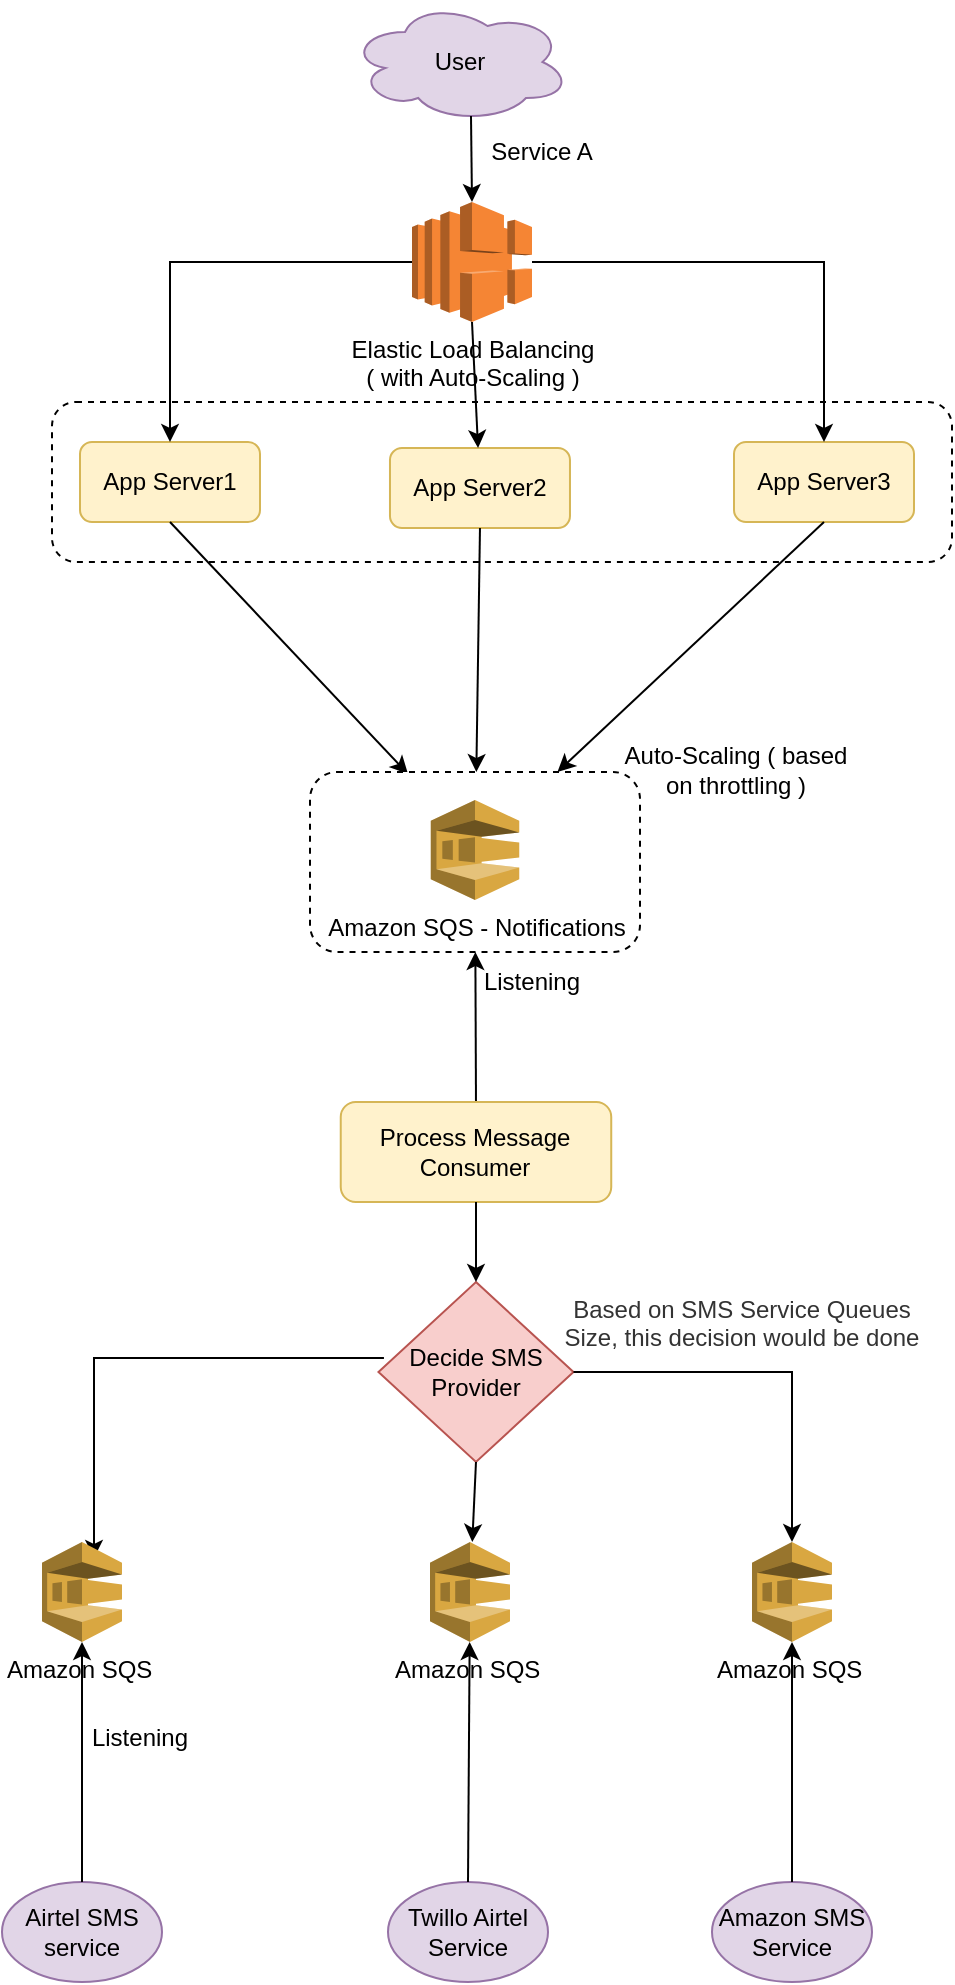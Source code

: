 <mxfile version="20.3.3" type="github">
  <diagram id="hSpV1MgLl40jB2ClibWX" name="Page-1">
    <mxGraphModel dx="946" dy="526" grid="1" gridSize="10" guides="1" tooltips="1" connect="1" arrows="1" fold="1" page="1" pageScale="1" pageWidth="850" pageHeight="1100" math="0" shadow="0">
      <root>
        <mxCell id="0" />
        <mxCell id="1" parent="0" />
        <mxCell id="XWJMHJDdhMRQOgqJG1MP-1" value="" style="rounded=1;whiteSpace=wrap;html=1;dashed=1;" vertex="1" parent="1">
          <mxGeometry x="180" y="220" width="450" height="80" as="geometry" />
        </mxCell>
        <mxCell id="RC4oqEELy3gwianFtOuK-1" value="User" style="ellipse;shape=cloud;whiteSpace=wrap;html=1;fillColor=#e1d5e7;strokeColor=#9673a6;" parent="1" vertex="1">
          <mxGeometry x="329" y="20" width="110" height="60" as="geometry" />
        </mxCell>
        <mxCell id="RC4oqEELy3gwianFtOuK-3" value="App Server1" style="rounded=1;whiteSpace=wrap;html=1;fillColor=#fff2cc;strokeColor=#d6b656;" parent="1" vertex="1">
          <mxGeometry x="194" y="240" width="90" height="40" as="geometry" />
        </mxCell>
        <mxCell id="RC4oqEELy3gwianFtOuK-5" value="" style="endArrow=classic;html=1;rounded=0;entryX=0.5;entryY=0;entryDx=0;entryDy=0;edgeStyle=orthogonalEdgeStyle;" parent="1" source="SCMvMcW7dWXdQyEaetod-3" target="RC4oqEELy3gwianFtOuK-3" edge="1">
          <mxGeometry width="50" height="50" relative="1" as="geometry">
            <mxPoint x="352.5" y="150" as="sourcePoint" />
            <mxPoint x="430" y="190" as="targetPoint" />
          </mxGeometry>
        </mxCell>
        <mxCell id="RC4oqEELy3gwianFtOuK-6" value="" style="endArrow=classic;html=1;rounded=0;exitX=0.55;exitY=0.95;exitDx=0;exitDy=0;exitPerimeter=0;entryX=0.5;entryY=0;entryDx=0;entryDy=0;entryPerimeter=0;" parent="1" source="RC4oqEELy3gwianFtOuK-1" target="SCMvMcW7dWXdQyEaetod-3" edge="1">
          <mxGeometry width="50" height="50" relative="1" as="geometry">
            <mxPoint x="380" y="240" as="sourcePoint" />
            <mxPoint x="393.673" y="111.249" as="targetPoint" />
          </mxGeometry>
        </mxCell>
        <mxCell id="RC4oqEELy3gwianFtOuK-7" value="App Server2" style="rounded=1;whiteSpace=wrap;html=1;fillColor=#fff2cc;strokeColor=#d6b656;" parent="1" vertex="1">
          <mxGeometry x="348.99" y="243" width="90" height="40" as="geometry" />
        </mxCell>
        <mxCell id="RC4oqEELy3gwianFtOuK-8" value="" style="endArrow=classic;html=1;rounded=0;exitX=0.5;exitY=1;exitDx=0;exitDy=0;exitPerimeter=0;" parent="1" source="SCMvMcW7dWXdQyEaetod-3" target="RC4oqEELy3gwianFtOuK-7" edge="1">
          <mxGeometry width="50" height="50" relative="1" as="geometry">
            <mxPoint x="395" y="190" as="sourcePoint" />
            <mxPoint x="430" y="190" as="targetPoint" />
          </mxGeometry>
        </mxCell>
        <mxCell id="RC4oqEELy3gwianFtOuK-9" value="App Server3" style="rounded=1;whiteSpace=wrap;html=1;fillColor=#fff2cc;strokeColor=#d6b656;" parent="1" vertex="1">
          <mxGeometry x="521" y="240" width="90" height="40" as="geometry" />
        </mxCell>
        <mxCell id="RC4oqEELy3gwianFtOuK-10" value="" style="endArrow=classic;html=1;rounded=0;entryX=0.5;entryY=0;entryDx=0;entryDy=0;edgeStyle=orthogonalEdgeStyle;" parent="1" source="SCMvMcW7dWXdQyEaetod-3" target="RC4oqEELy3gwianFtOuK-9" edge="1">
          <mxGeometry width="50" height="50" relative="1" as="geometry">
            <mxPoint x="437.5" y="150" as="sourcePoint" />
            <mxPoint x="430" y="190" as="targetPoint" />
          </mxGeometry>
        </mxCell>
        <mxCell id="RC4oqEELy3gwianFtOuK-12" value="Airtel SMS service" style="ellipse;whiteSpace=wrap;html=1;fillColor=#e1d5e7;strokeColor=#9673a6;" parent="1" vertex="1">
          <mxGeometry x="155" y="960" width="80" height="50" as="geometry" />
        </mxCell>
        <mxCell id="RC4oqEELy3gwianFtOuK-13" value="Twillo Airtel Service" style="ellipse;whiteSpace=wrap;html=1;fillColor=#e1d5e7;strokeColor=#9673a6;" parent="1" vertex="1">
          <mxGeometry x="348" y="960" width="80" height="50" as="geometry" />
        </mxCell>
        <mxCell id="RC4oqEELy3gwianFtOuK-14" value="" style="endArrow=classic;html=1;rounded=0;exitX=0.5;exitY=1;exitDx=0;exitDy=0;entryX=0.297;entryY=0.011;entryDx=0;entryDy=0;entryPerimeter=0;" parent="1" source="RC4oqEELy3gwianFtOuK-3" target="RC4oqEELy3gwianFtOuK-19" edge="1">
          <mxGeometry width="50" height="50" relative="1" as="geometry">
            <mxPoint x="380" y="450" as="sourcePoint" />
            <mxPoint x="364" y="365" as="targetPoint" />
          </mxGeometry>
        </mxCell>
        <mxCell id="RC4oqEELy3gwianFtOuK-15" value="" style="endArrow=classic;html=1;rounded=0;exitX=0.5;exitY=1;exitDx=0;exitDy=0;" parent="1" source="RC4oqEELy3gwianFtOuK-7" target="RC4oqEELy3gwianFtOuK-19" edge="1">
          <mxGeometry width="50" height="50" relative="1" as="geometry">
            <mxPoint x="249" y="280" as="sourcePoint" />
            <mxPoint x="394" y="400" as="targetPoint" />
          </mxGeometry>
        </mxCell>
        <mxCell id="RC4oqEELy3gwianFtOuK-16" value="" style="endArrow=classic;html=1;rounded=0;exitX=0.5;exitY=1;exitDx=0;exitDy=0;entryX=0.75;entryY=0;entryDx=0;entryDy=0;" parent="1" source="RC4oqEELy3gwianFtOuK-9" target="RC4oqEELy3gwianFtOuK-19" edge="1">
          <mxGeometry width="50" height="50" relative="1" as="geometry">
            <mxPoint x="404" y="280" as="sourcePoint" />
            <mxPoint x="424" y="365" as="targetPoint" />
          </mxGeometry>
        </mxCell>
        <mxCell id="RC4oqEELy3gwianFtOuK-19" value="" style="rounded=1;whiteSpace=wrap;html=1;dashed=1;" parent="1" vertex="1">
          <mxGeometry x="309" y="405" width="165" height="90" as="geometry" />
        </mxCell>
        <mxCell id="RC4oqEELy3gwianFtOuK-25" value="" style="endArrow=classic;html=1;rounded=0;exitX=0.5;exitY=0;exitDx=0;exitDy=0;" parent="1" source="RC4oqEELy3gwianFtOuK-27" target="RC4oqEELy3gwianFtOuK-19" edge="1">
          <mxGeometry width="50" height="50" relative="1" as="geometry">
            <mxPoint x="300" y="570" as="sourcePoint" />
            <mxPoint x="430" y="560" as="targetPoint" />
          </mxGeometry>
        </mxCell>
        <mxCell id="RC4oqEELy3gwianFtOuK-27" value="Process Message Consumer" style="rounded=1;whiteSpace=wrap;html=1;fillColor=#fff2cc;strokeColor=#d6b656;" parent="1" vertex="1">
          <mxGeometry x="324.37" y="570" width="135.25" height="50" as="geometry" />
        </mxCell>
        <mxCell id="RC4oqEELy3gwianFtOuK-29" value="" style="endArrow=classic;html=1;rounded=0;exitX=0.028;exitY=0.422;exitDx=0;exitDy=0;edgeStyle=orthogonalEdgeStyle;exitPerimeter=0;entryX=0.65;entryY=0.16;entryDx=0;entryDy=0;entryPerimeter=0;" parent="1" source="RC4oqEELy3gwianFtOuK-33" target="SCMvMcW7dWXdQyEaetod-10" edge="1">
          <mxGeometry width="50" height="50" relative="1" as="geometry">
            <mxPoint x="380" y="730" as="sourcePoint" />
            <mxPoint x="195" y="790" as="targetPoint" />
          </mxGeometry>
        </mxCell>
        <mxCell id="RC4oqEELy3gwianFtOuK-33" value="Decide SMS Provider" style="rhombus;whiteSpace=wrap;html=1;fillColor=#f8cecc;strokeColor=#b85450;" parent="1" vertex="1">
          <mxGeometry x="343.24" y="660" width="97.5" height="90" as="geometry" />
        </mxCell>
        <mxCell id="RC4oqEELy3gwianFtOuK-34" value="" style="endArrow=classic;html=1;rounded=0;exitX=0.5;exitY=1;exitDx=0;exitDy=0;entryX=0.5;entryY=0;entryDx=0;entryDy=0;" parent="1" source="RC4oqEELy3gwianFtOuK-27" target="RC4oqEELy3gwianFtOuK-33" edge="1">
          <mxGeometry width="50" height="50" relative="1" as="geometry">
            <mxPoint x="380" y="800" as="sourcePoint" />
            <mxPoint x="430" y="750" as="targetPoint" />
          </mxGeometry>
        </mxCell>
        <mxCell id="RC4oqEELy3gwianFtOuK-35" value="" style="endArrow=classic;html=1;rounded=0;exitX=0.5;exitY=1;exitDx=0;exitDy=0;" parent="1" source="RC4oqEELy3gwianFtOuK-33" target="SCMvMcW7dWXdQyEaetod-9" edge="1">
          <mxGeometry width="50" height="50" relative="1" as="geometry">
            <mxPoint x="380" y="750" as="sourcePoint" />
            <mxPoint x="389.535" y="790" as="targetPoint" />
          </mxGeometry>
        </mxCell>
        <mxCell id="RC4oqEELy3gwianFtOuK-37" value="" style="endArrow=classic;html=1;rounded=0;exitX=1;exitY=0.5;exitDx=0;exitDy=0;edgeStyle=orthogonalEdgeStyle;" parent="1" source="RC4oqEELy3gwianFtOuK-33" target="SCMvMcW7dWXdQyEaetod-8" edge="1">
          <mxGeometry width="50" height="50" relative="1" as="geometry">
            <mxPoint x="380" y="870" as="sourcePoint" />
            <mxPoint x="555" y="790" as="targetPoint" />
          </mxGeometry>
        </mxCell>
        <mxCell id="RC4oqEELy3gwianFtOuK-38" value="" style="endArrow=classic;html=1;rounded=0;exitX=0.5;exitY=0;exitDx=0;exitDy=0;entryX=0.5;entryY=1;entryDx=0;entryDy=0;entryPerimeter=0;" parent="1" source="RC4oqEELy3gwianFtOuK-12" edge="1">
          <mxGeometry width="50" height="50" relative="1" as="geometry">
            <mxPoint x="380" y="910" as="sourcePoint" />
            <mxPoint x="195" y="840" as="targetPoint" />
          </mxGeometry>
        </mxCell>
        <mxCell id="RC4oqEELy3gwianFtOuK-40" value="" style="endArrow=classic;html=1;rounded=0;exitX=0.5;exitY=0;exitDx=0;exitDy=0;" parent="1" source="RC4oqEELy3gwianFtOuK-13" target="SCMvMcW7dWXdQyEaetod-9" edge="1">
          <mxGeometry width="50" height="50" relative="1" as="geometry">
            <mxPoint x="380" y="910" as="sourcePoint" />
            <mxPoint x="388" y="840" as="targetPoint" />
          </mxGeometry>
        </mxCell>
        <mxCell id="RC4oqEELy3gwianFtOuK-41" value="Amazon SMS Service" style="ellipse;whiteSpace=wrap;html=1;fillColor=#e1d5e7;strokeColor=#9673a6;" parent="1" vertex="1">
          <mxGeometry x="510" y="960" width="80" height="50" as="geometry" />
        </mxCell>
        <mxCell id="RC4oqEELy3gwianFtOuK-42" value="" style="endArrow=classic;html=1;rounded=0;" parent="1" source="RC4oqEELy3gwianFtOuK-41" target="SCMvMcW7dWXdQyEaetod-8" edge="1">
          <mxGeometry width="50" height="50" relative="1" as="geometry">
            <mxPoint x="550" y="950" as="sourcePoint" />
            <mxPoint x="555" y="840" as="targetPoint" />
          </mxGeometry>
        </mxCell>
        <mxCell id="hsocOPPATjzEpRB6f7Aq-1" value="Listening" style="text;html=1;strokeColor=none;fillColor=none;align=center;verticalAlign=middle;whiteSpace=wrap;rounded=0;" parent="1" vertex="1">
          <mxGeometry x="194" y="873" width="60" height="30" as="geometry" />
        </mxCell>
        <mxCell id="hsocOPPATjzEpRB6f7Aq-2" value="Listening" style="text;html=1;strokeColor=none;fillColor=none;align=center;verticalAlign=middle;whiteSpace=wrap;rounded=0;" parent="1" vertex="1">
          <mxGeometry x="390" y="495" width="60" height="30" as="geometry" />
        </mxCell>
        <mxCell id="SCMvMcW7dWXdQyEaetod-3" value="Elastic Load Balancing &lt;br&gt;( with Auto-Scaling )" style="outlineConnect=0;dashed=0;verticalLabelPosition=bottom;verticalAlign=top;align=center;html=1;shape=mxgraph.aws3.elastic_load_balancing;fillColor=#F58534;gradientColor=none;" parent="1" vertex="1">
          <mxGeometry x="360" y="120" width="60" height="60" as="geometry" />
        </mxCell>
        <mxCell id="SCMvMcW7dWXdQyEaetod-4" value="Amazon SQS - Notifications" style="outlineConnect=0;dashed=0;verticalLabelPosition=bottom;verticalAlign=top;align=center;html=1;shape=mxgraph.aws3.sqs;fillColor=#D9A741;gradientColor=none;" parent="1" vertex="1">
          <mxGeometry x="369.38" y="419" width="44.25" height="50" as="geometry" />
        </mxCell>
        <mxCell id="SCMvMcW7dWXdQyEaetod-6" value="Auto-Scaling ( based on throttling )" style="text;html=1;strokeColor=none;fillColor=none;align=center;verticalAlign=middle;whiteSpace=wrap;rounded=0;" parent="1" vertex="1">
          <mxGeometry x="464" y="389" width="116" height="30" as="geometry" />
        </mxCell>
        <mxCell id="SCMvMcW7dWXdQyEaetod-7" value="&lt;div style=&quot;text-align: center;&quot;&gt;&lt;span style=&quot;background-color: initial;&quot;&gt;&lt;font color=&quot;#333333&quot;&gt;Based on SMS Service Queues Size, this decision would be done&lt;/font&gt;&lt;/span&gt;&lt;/div&gt;" style="text;whiteSpace=wrap;html=1;" parent="1" vertex="1">
          <mxGeometry x="428" y="660" width="192" height="40" as="geometry" />
        </mxCell>
        <mxCell id="SCMvMcW7dWXdQyEaetod-8" value="Amazon SQS&amp;nbsp;" style="outlineConnect=0;dashed=0;verticalLabelPosition=bottom;verticalAlign=top;align=center;html=1;shape=mxgraph.aws3.sqs;fillColor=#D9A741;gradientColor=none;" parent="1" vertex="1">
          <mxGeometry x="530" y="790" width="40" height="50" as="geometry" />
        </mxCell>
        <mxCell id="SCMvMcW7dWXdQyEaetod-9" value="Amazon SQS&amp;nbsp;" style="outlineConnect=0;dashed=0;verticalLabelPosition=bottom;verticalAlign=top;align=center;html=1;shape=mxgraph.aws3.sqs;fillColor=#D9A741;gradientColor=none;" parent="1" vertex="1">
          <mxGeometry x="369" y="790" width="40" height="50" as="geometry" />
        </mxCell>
        <mxCell id="SCMvMcW7dWXdQyEaetod-10" value="Amazon SQS&amp;nbsp;" style="outlineConnect=0;dashed=0;verticalLabelPosition=bottom;verticalAlign=top;align=center;html=1;shape=mxgraph.aws3.sqs;fillColor=#D9A741;gradientColor=none;" parent="1" vertex="1">
          <mxGeometry x="175" y="790" width="40" height="50" as="geometry" />
        </mxCell>
        <mxCell id="XWJMHJDdhMRQOgqJG1MP-2" value="Service A" style="text;html=1;strokeColor=none;fillColor=none;align=center;verticalAlign=middle;whiteSpace=wrap;rounded=0;dashed=1;" vertex="1" parent="1">
          <mxGeometry x="395" y="80" width="60" height="30" as="geometry" />
        </mxCell>
      </root>
    </mxGraphModel>
  </diagram>
</mxfile>
